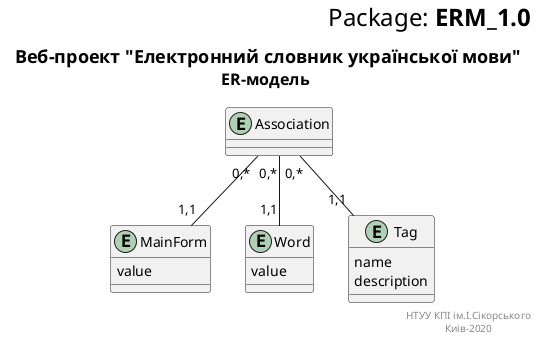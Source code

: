 @startuml
right header
<font size=24 color=black>Package: <b>ERM_1.0
end header

title
<font size=18 color=black> Веб-проект "Електронний словник української мови"
<font size=16 color=black>ER-модель
end title

entity MainForm {
value
}

entity Word {
value
}

entity Tag {
name
description
}

entity Association {
}

Association "0,*" -- "1,1" Word
Association "0,*" -- "1,1" MainForm
Association "0,*" -- "1,1" Tag


right footer
НТУУ КПІ ім.І.Сікорського
Киів-2020
end footer
@enduml